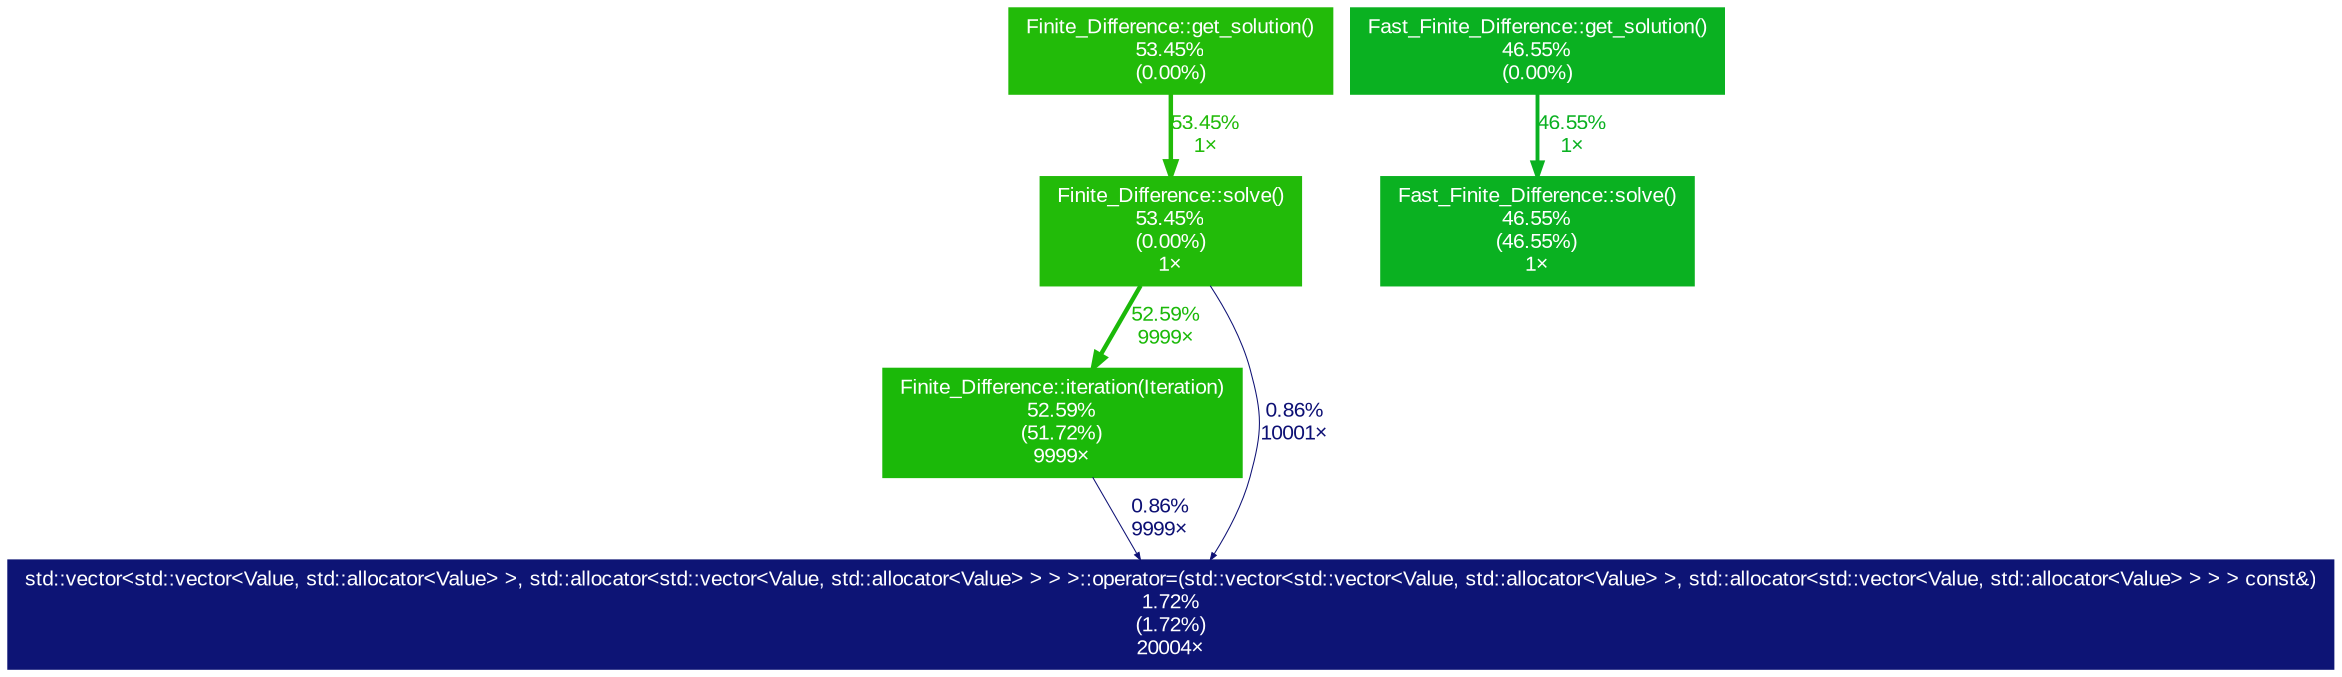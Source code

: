 digraph {
	graph [ranksep=0.25, fontname=Arial, nodesep=0.125];
	node [fontname=Arial, style=filled, height=0, width=0, shape=box, fontcolor=white];
	edge [fontname=Arial];
	1 [color="#22bb09", fontcolor="#ffffff", fontsize="10.00", label="Finite_Difference::solve()\n53.45%\n(0.00%)\n1×"];
	1 -> 3 [color="#1bb909", label="52.59%\n9999×", arrowsize="0.73", fontsize="10.00", fontcolor="#1bb909", labeldistance="2.10", penwidth="2.10"];
	1 -> 6 [color="#0d1074", label="0.86%\n10001×", arrowsize="0.35", fontsize="10.00", fontcolor="#0d1074", labeldistance="0.50", penwidth="0.50"];
	2 [color="#22bb09", fontcolor="#ffffff", fontsize="10.00", label="Finite_Difference::get_solution()\n53.45%\n(0.00%)"];
	2 -> 1 [color="#22bb09", label="53.45%\n1×", arrowsize="0.73", fontsize="10.00", fontcolor="#22bb09", labeldistance="2.14", penwidth="2.14"];
	3 [color="#1bb909", fontcolor="#ffffff", fontsize="10.00", label="Finite_Difference::iteration(Iteration)\n52.59%\n(51.72%)\n9999×"];
	3 -> 6 [color="#0d1074", label="0.86%\n9999×", arrowsize="0.35", fontsize="10.00", fontcolor="#0d1074", labeldistance="0.50", penwidth="0.50"];
	4 [color="#0ab121", fontcolor="#ffffff", fontsize="10.00", label="Fast_Finite_Difference::solve()\n46.55%\n(46.55%)\n1×"];
	5 [color="#0ab121", fontcolor="#ffffff", fontsize="10.00", label="Fast_Finite_Difference::get_solution()\n46.55%\n(0.00%)"];
	5 -> 4 [color="#0ab121", label="46.55%\n1×", arrowsize="0.68", fontsize="10.00", fontcolor="#0ab121", labeldistance="1.86", penwidth="1.86"];
	6 [color="#0d1475", fontcolor="#ffffff", fontsize="10.00", label="std::vector<std::vector<Value, std::allocator<Value> >, std::allocator<std::vector<Value, std::allocator<Value> > > >::operator=(std::vector<std::vector<Value, std::allocator<Value> >, std::allocator<std::vector<Value, std::allocator<Value> > > > const&)\n1.72%\n(1.72%)\n20004×"];
}
